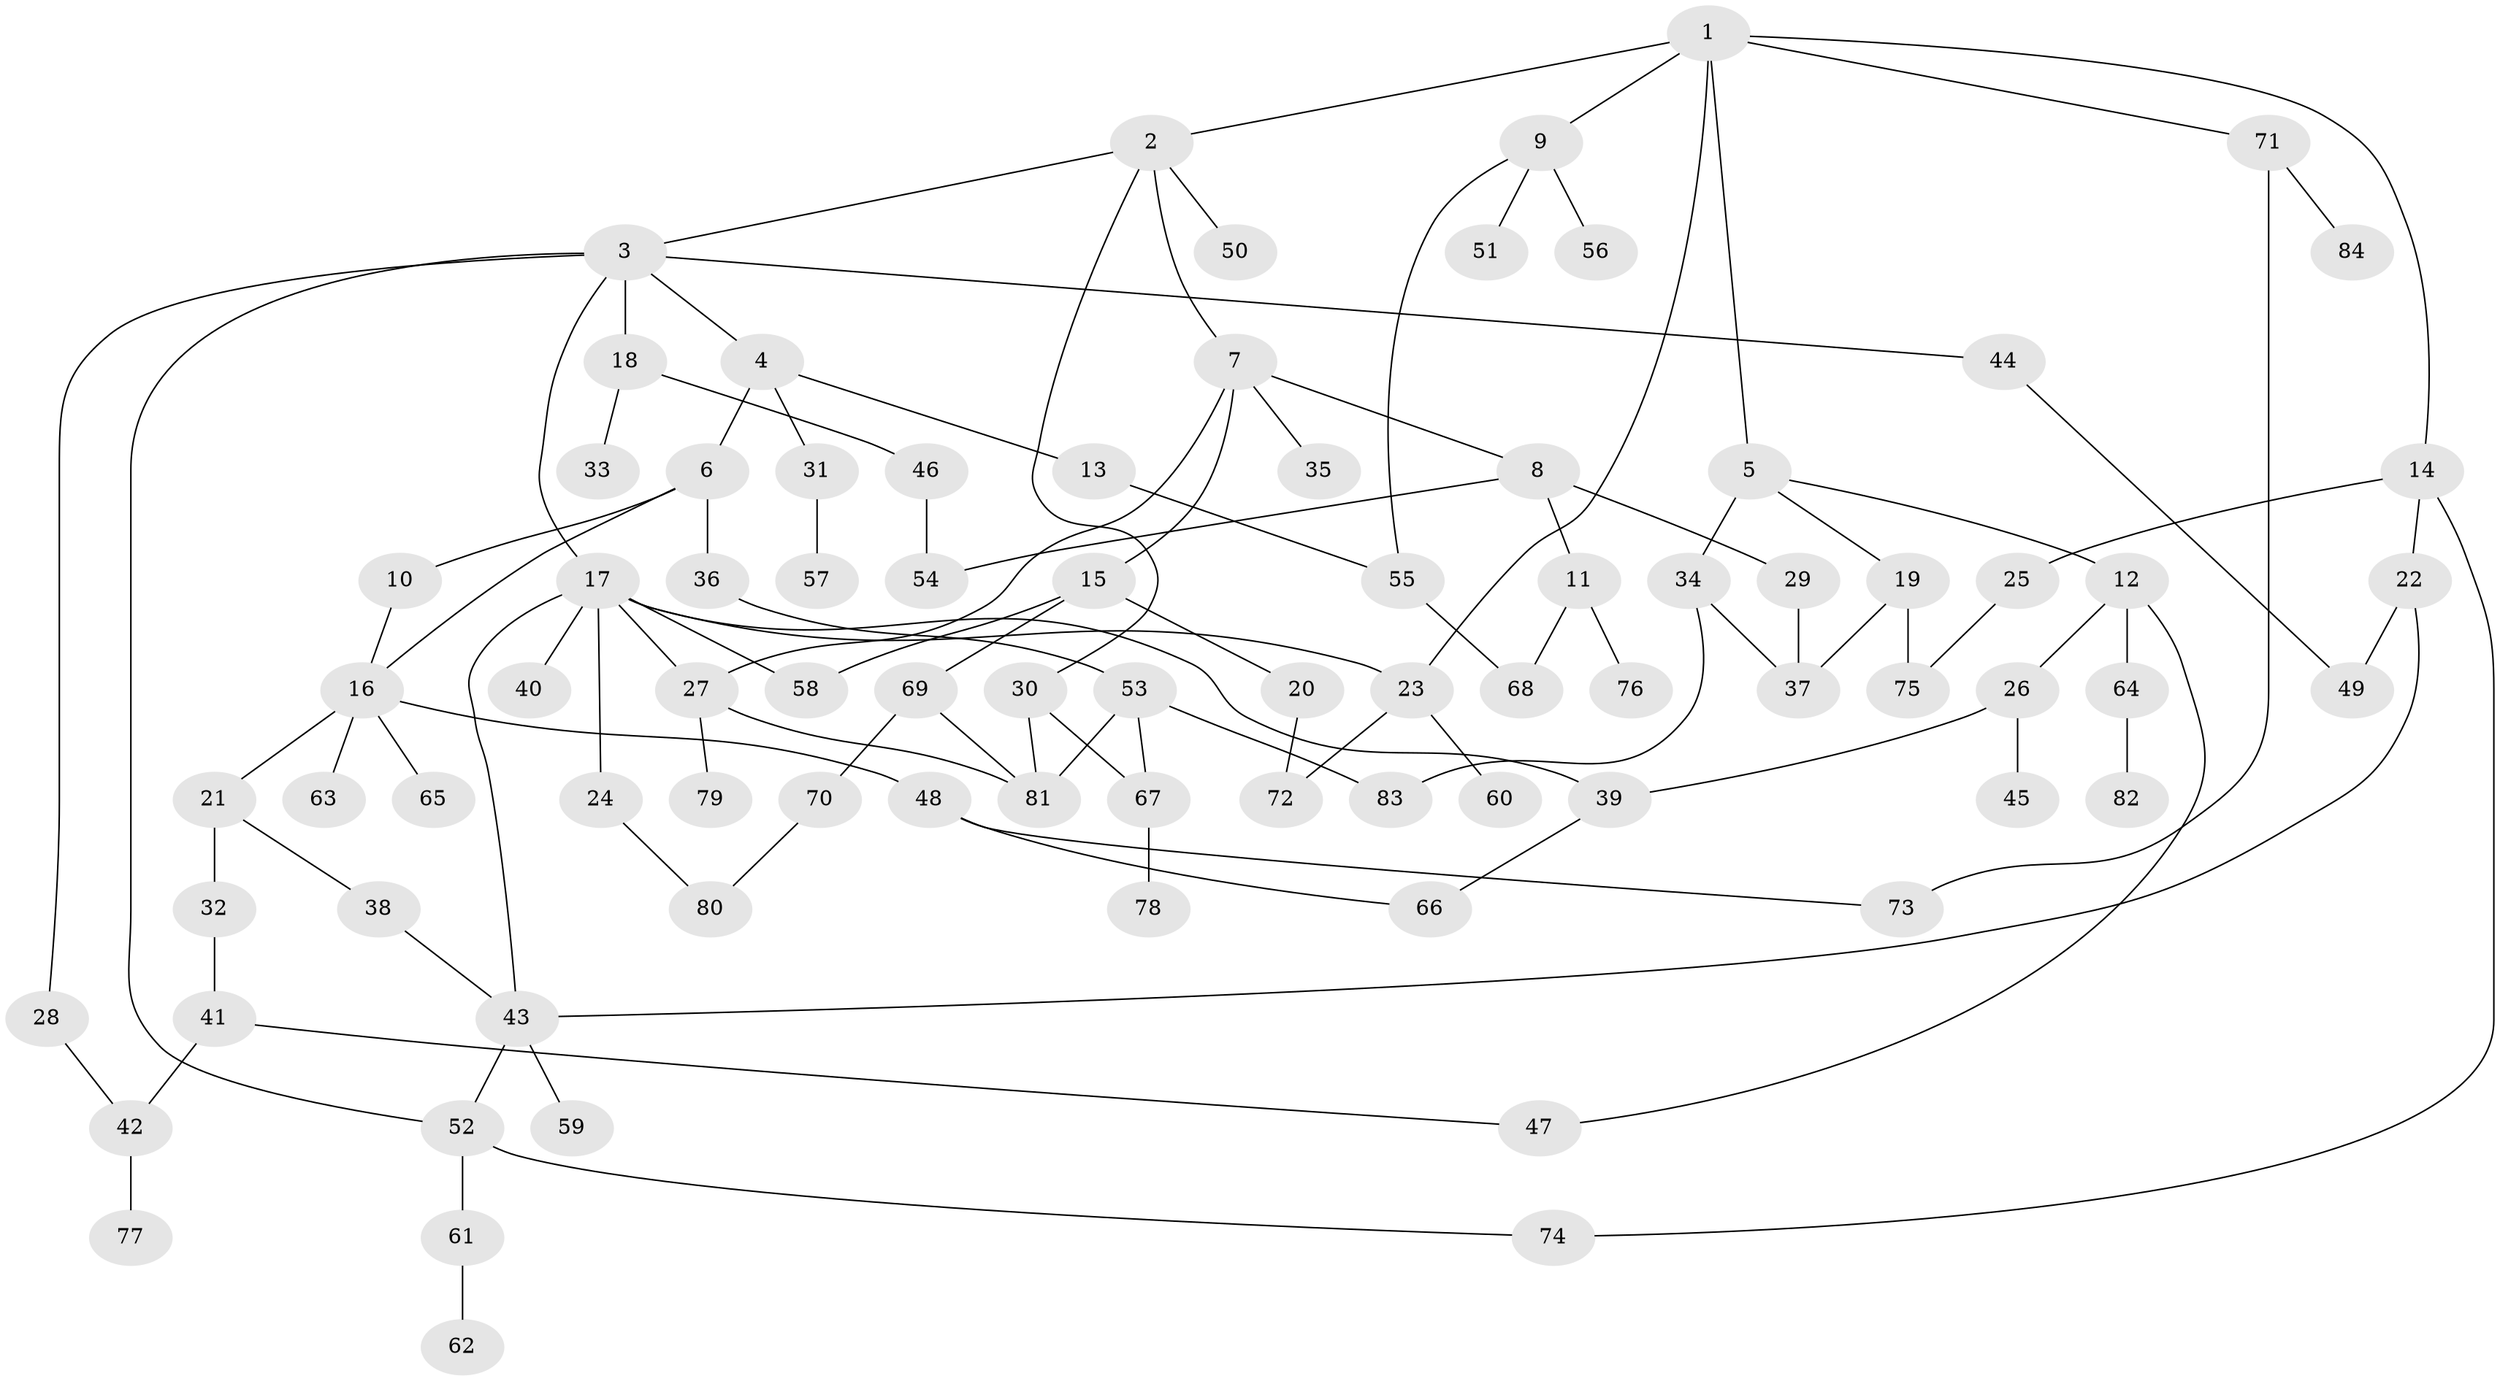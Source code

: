 // coarse degree distribution, {5: 0.14814814814814814, 7: 0.1111111111111111, 4: 0.25925925925925924, 2: 0.18518518518518517, 1: 0.14814814814814814, 3: 0.1111111111111111, 6: 0.037037037037037035}
// Generated by graph-tools (version 1.1) at 2025/36/03/04/25 23:36:08]
// undirected, 84 vertices, 110 edges
graph export_dot {
  node [color=gray90,style=filled];
  1;
  2;
  3;
  4;
  5;
  6;
  7;
  8;
  9;
  10;
  11;
  12;
  13;
  14;
  15;
  16;
  17;
  18;
  19;
  20;
  21;
  22;
  23;
  24;
  25;
  26;
  27;
  28;
  29;
  30;
  31;
  32;
  33;
  34;
  35;
  36;
  37;
  38;
  39;
  40;
  41;
  42;
  43;
  44;
  45;
  46;
  47;
  48;
  49;
  50;
  51;
  52;
  53;
  54;
  55;
  56;
  57;
  58;
  59;
  60;
  61;
  62;
  63;
  64;
  65;
  66;
  67;
  68;
  69;
  70;
  71;
  72;
  73;
  74;
  75;
  76;
  77;
  78;
  79;
  80;
  81;
  82;
  83;
  84;
  1 -- 2;
  1 -- 5;
  1 -- 9;
  1 -- 14;
  1 -- 23;
  1 -- 71;
  2 -- 3;
  2 -- 7;
  2 -- 30;
  2 -- 50;
  3 -- 4;
  3 -- 17;
  3 -- 18;
  3 -- 28;
  3 -- 44;
  3 -- 52;
  4 -- 6;
  4 -- 13;
  4 -- 31;
  5 -- 12;
  5 -- 19;
  5 -- 34;
  6 -- 10;
  6 -- 36;
  6 -- 16;
  7 -- 8;
  7 -- 15;
  7 -- 27;
  7 -- 35;
  8 -- 11;
  8 -- 29;
  8 -- 54;
  9 -- 51;
  9 -- 55;
  9 -- 56;
  10 -- 16;
  11 -- 76;
  11 -- 68;
  12 -- 26;
  12 -- 47;
  12 -- 64;
  13 -- 55;
  14 -- 22;
  14 -- 25;
  14 -- 74;
  15 -- 20;
  15 -- 69;
  15 -- 58;
  16 -- 21;
  16 -- 48;
  16 -- 63;
  16 -- 65;
  17 -- 24;
  17 -- 40;
  17 -- 43;
  17 -- 58;
  17 -- 27;
  17 -- 39;
  17 -- 23;
  18 -- 33;
  18 -- 46;
  19 -- 75;
  19 -- 37;
  20 -- 72;
  21 -- 32;
  21 -- 38;
  22 -- 49;
  22 -- 43;
  23 -- 60;
  23 -- 72;
  24 -- 80;
  25 -- 75;
  26 -- 39;
  26 -- 45;
  27 -- 79;
  27 -- 81;
  28 -- 42;
  29 -- 37;
  30 -- 67;
  30 -- 81;
  31 -- 57;
  32 -- 41;
  34 -- 37;
  34 -- 83;
  36 -- 53;
  38 -- 43;
  39 -- 66;
  41 -- 42;
  41 -- 47;
  42 -- 77;
  43 -- 52;
  43 -- 59;
  44 -- 49;
  46 -- 54;
  48 -- 66;
  48 -- 73;
  52 -- 61;
  52 -- 74;
  53 -- 83;
  53 -- 81;
  53 -- 67;
  55 -- 68;
  61 -- 62;
  64 -- 82;
  67 -- 78;
  69 -- 70;
  69 -- 81;
  70 -- 80;
  71 -- 73;
  71 -- 84;
}
